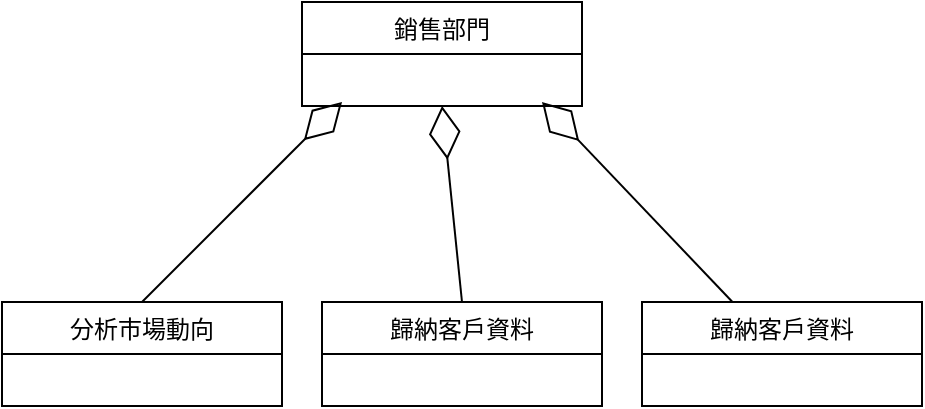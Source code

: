 <mxfile version="18.0.2" type="device" pages="2"><diagram name="聚合" id="b5b7bab2-c9e2-2cf4-8b2a-24fd1a2a6d21"><mxGraphModel dx="1422" dy="706" grid="1" gridSize="10" guides="1" tooltips="1" connect="1" arrows="1" fold="1" page="1" pageScale="1" pageWidth="827" pageHeight="1169" background="none" math="0" shadow="0"><root><mxCell id="0"/><mxCell id="1" parent="0"/><mxCell id="9NC8qUhFwKY1VoptxnXi-1" value="銷售部門" style="swimlane;fontStyle=0;childLayout=stackLayout;horizontal=1;startSize=26;fillColor=none;horizontalStack=0;resizeParent=1;resizeParentMax=0;resizeLast=0;collapsible=1;marginBottom=0;" vertex="1" parent="1"><mxGeometry x="340" y="200" width="140" height="52" as="geometry"/></mxCell><mxCell id="9NC8qUhFwKY1VoptxnXi-2" value="" style="endArrow=diamondThin;endFill=0;endSize=24;html=1;rounded=0;exitX=0.5;exitY=0;exitDx=0;exitDy=0;" edge="1" parent="1" source="9NC8qUhFwKY1VoptxnXi-3"><mxGeometry width="160" relative="1" as="geometry"><mxPoint x="300" y="360" as="sourcePoint"/><mxPoint x="360" y="250" as="targetPoint"/></mxGeometry></mxCell><mxCell id="9NC8qUhFwKY1VoptxnXi-3" value="分析市場動向" style="swimlane;fontStyle=0;childLayout=stackLayout;horizontal=1;startSize=26;fillColor=none;horizontalStack=0;resizeParent=1;resizeParentMax=0;resizeLast=0;collapsible=1;marginBottom=0;" vertex="1" parent="1"><mxGeometry x="190" y="350" width="140" height="52" as="geometry"/></mxCell><mxCell id="9NC8qUhFwKY1VoptxnXi-4" value="歸納客戶資料" style="swimlane;fontStyle=0;childLayout=stackLayout;horizontal=1;startSize=26;fillColor=none;horizontalStack=0;resizeParent=1;resizeParentMax=0;resizeLast=0;collapsible=1;marginBottom=0;" vertex="1" parent="1"><mxGeometry x="350" y="350" width="140" height="52" as="geometry"/></mxCell><mxCell id="9NC8qUhFwKY1VoptxnXi-5" value="" style="endArrow=diamondThin;endFill=0;endSize=24;html=1;rounded=0;exitX=0.5;exitY=0;exitDx=0;exitDy=0;entryX=0.5;entryY=1;entryDx=0;entryDy=0;" edge="1" parent="1" source="9NC8qUhFwKY1VoptxnXi-4" target="9NC8qUhFwKY1VoptxnXi-1"><mxGeometry width="160" relative="1" as="geometry"><mxPoint x="490" y="330" as="sourcePoint"/><mxPoint x="650" y="330" as="targetPoint"/></mxGeometry></mxCell><mxCell id="i6tFMNMSHr5oeibKA7W6-1" value="" style="endArrow=diamondThin;endFill=0;endSize=24;html=1;rounded=0;" edge="1" parent="1" source="i6tFMNMSHr5oeibKA7W6-2"><mxGeometry width="160" relative="1" as="geometry"><mxPoint x="585" y="358" as="sourcePoint"/><mxPoint x="460" y="250" as="targetPoint"/></mxGeometry></mxCell><mxCell id="i6tFMNMSHr5oeibKA7W6-2" value="歸納客戶資料" style="swimlane;fontStyle=0;childLayout=stackLayout;horizontal=1;startSize=26;fillColor=none;horizontalStack=0;resizeParent=1;resizeParentMax=0;resizeLast=0;collapsible=1;marginBottom=0;" vertex="1" parent="1"><mxGeometry x="510" y="350" width="140" height="52" as="geometry"/></mxCell></root></mxGraphModel></diagram><diagram id="y57ESgfZo5Q0gPeMH4wc" name="組合"><mxGraphModel dx="1422" dy="706" grid="1" gridSize="10" guides="1" tooltips="1" connect="1" arrows="1" fold="1" page="1" pageScale="1" pageWidth="827" pageHeight="1169" math="0" shadow="0"><root><mxCell id="CHDtnuDMMGn6DQg8g9th-0"/><mxCell id="CHDtnuDMMGn6DQg8g9th-1" parent="CHDtnuDMMGn6DQg8g9th-0"/><mxCell id="0ixVkiQmYsHtixRBD5Nr-0" value="喇叭" style="swimlane;fontStyle=0;childLayout=stackLayout;horizontal=1;startSize=26;fillColor=none;horizontalStack=0;resizeParent=1;resizeParentMax=0;resizeLast=0;collapsible=1;marginBottom=0;" vertex="1" parent="CHDtnuDMMGn6DQg8g9th-1"><mxGeometry x="344" y="200" width="140" height="52" as="geometry"/></mxCell><mxCell id="0ixVkiQmYsHtixRBD5Nr-1" value="系統" style="swimlane;fontStyle=0;childLayout=stackLayout;horizontal=1;startSize=26;fillColor=none;horizontalStack=0;resizeParent=1;resizeParentMax=0;resizeLast=0;collapsible=1;marginBottom=0;" vertex="1" parent="CHDtnuDMMGn6DQg8g9th-1"><mxGeometry x="200" y="350" width="140" height="52" as="geometry"/></mxCell><mxCell id="0ixVkiQmYsHtixRBD5Nr-2" value="" style="endArrow=diamondThin;endFill=1;endSize=24;html=1;rounded=0;exitX=0.5;exitY=0;exitDx=0;exitDy=0;entryX=0.25;entryY=1;entryDx=0;entryDy=0;" edge="1" parent="CHDtnuDMMGn6DQg8g9th-1" source="0ixVkiQmYsHtixRBD5Nr-1" target="0ixVkiQmYsHtixRBD5Nr-0"><mxGeometry width="160" relative="1" as="geometry"><mxPoint x="340" y="300" as="sourcePoint"/><mxPoint x="500" y="300" as="targetPoint"/></mxGeometry></mxCell><mxCell id="0ixVkiQmYsHtixRBD5Nr-3" value="電子元件" style="swimlane;fontStyle=0;childLayout=stackLayout;horizontal=1;startSize=26;fillColor=none;horizontalStack=0;resizeParent=1;resizeParentMax=0;resizeLast=0;collapsible=1;marginBottom=0;" vertex="1" parent="CHDtnuDMMGn6DQg8g9th-1"><mxGeometry x="460" y="350" width="140" height="52" as="geometry"/></mxCell><mxCell id="0ixVkiQmYsHtixRBD5Nr-4" value="" style="endArrow=diamondThin;endFill=1;endSize=24;html=1;rounded=0;entryX=0.75;entryY=1;entryDx=0;entryDy=0;exitX=0.5;exitY=0;exitDx=0;exitDy=0;" edge="1" parent="CHDtnuDMMGn6DQg8g9th-1" source="0ixVkiQmYsHtixRBD5Nr-3" target="0ixVkiQmYsHtixRBD5Nr-0"><mxGeometry width="160" relative="1" as="geometry"><mxPoint x="450" y="380" as="sourcePoint"/><mxPoint x="610" y="380" as="targetPoint"/></mxGeometry></mxCell><mxCell id="0ixVkiQmYsHtixRBD5Nr-5" value="" style="endArrow=diamondThin;endFill=1;endSize=24;html=1;rounded=0;entryX=0.5;entryY=1;entryDx=0;entryDy=0;exitX=0.5;exitY=0;exitDx=0;exitDy=0;" edge="1" parent="CHDtnuDMMGn6DQg8g9th-1" source="0ixVkiQmYsHtixRBD5Nr-6" target="0ixVkiQmYsHtixRBD5Nr-3"><mxGeometry width="160" relative="1" as="geometry"><mxPoint x="530" y="510" as="sourcePoint"/><mxPoint x="650" y="560" as="targetPoint"/></mxGeometry></mxCell><mxCell id="0ixVkiQmYsHtixRBD5Nr-6" value="外殼" style="swimlane;fontStyle=0;childLayout=stackLayout;horizontal=1;startSize=26;fillColor=none;horizontalStack=0;resizeParent=1;resizeParentMax=0;resizeLast=0;collapsible=1;marginBottom=0;" vertex="1" parent="CHDtnuDMMGn6DQg8g9th-1"><mxGeometry x="460" y="520" width="140" height="52" as="geometry"/></mxCell></root></mxGraphModel></diagram></mxfile>